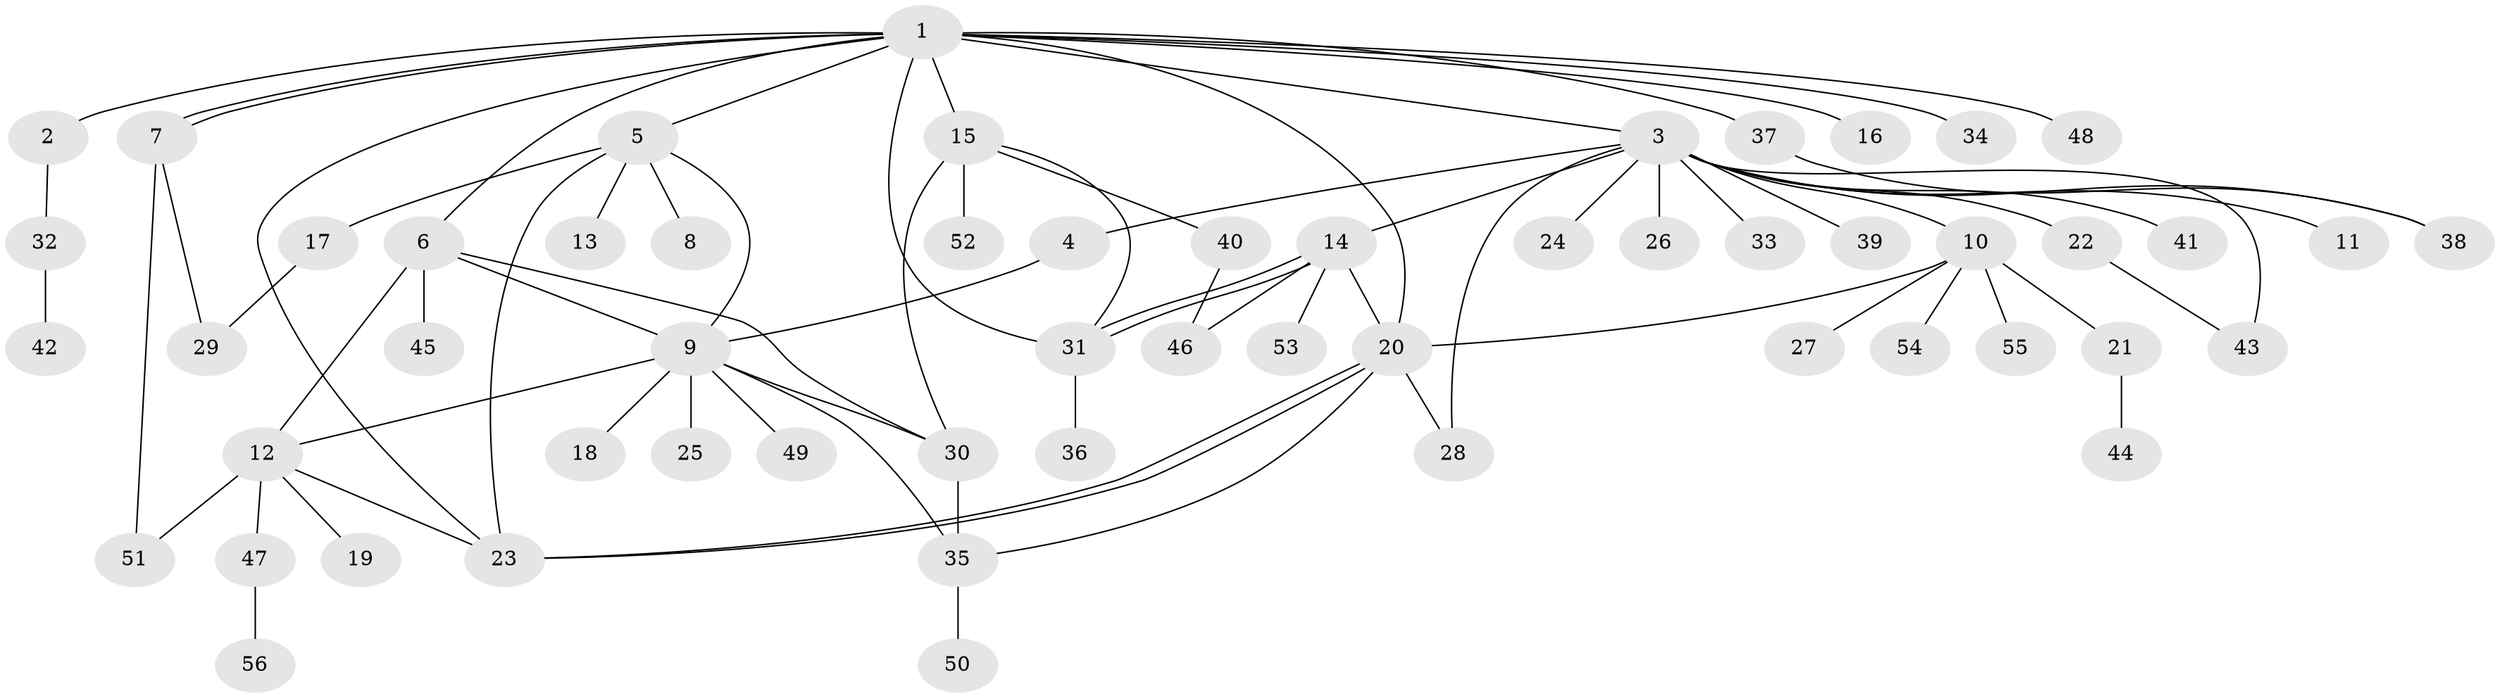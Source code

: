 // Generated by graph-tools (version 1.1) at 2025/26/03/09/25 03:26:05]
// undirected, 56 vertices, 78 edges
graph export_dot {
graph [start="1"]
  node [color=gray90,style=filled];
  1;
  2;
  3;
  4;
  5;
  6;
  7;
  8;
  9;
  10;
  11;
  12;
  13;
  14;
  15;
  16;
  17;
  18;
  19;
  20;
  21;
  22;
  23;
  24;
  25;
  26;
  27;
  28;
  29;
  30;
  31;
  32;
  33;
  34;
  35;
  36;
  37;
  38;
  39;
  40;
  41;
  42;
  43;
  44;
  45;
  46;
  47;
  48;
  49;
  50;
  51;
  52;
  53;
  54;
  55;
  56;
  1 -- 2;
  1 -- 3;
  1 -- 5;
  1 -- 6;
  1 -- 7;
  1 -- 7;
  1 -- 15;
  1 -- 16;
  1 -- 20;
  1 -- 23;
  1 -- 31;
  1 -- 34;
  1 -- 37;
  1 -- 48;
  2 -- 32;
  3 -- 4;
  3 -- 10;
  3 -- 11;
  3 -- 14;
  3 -- 22;
  3 -- 24;
  3 -- 26;
  3 -- 28;
  3 -- 33;
  3 -- 38;
  3 -- 39;
  3 -- 41;
  3 -- 43;
  4 -- 9;
  5 -- 8;
  5 -- 9;
  5 -- 13;
  5 -- 17;
  5 -- 23;
  6 -- 9;
  6 -- 12;
  6 -- 30;
  6 -- 45;
  7 -- 29;
  7 -- 51;
  9 -- 12;
  9 -- 18;
  9 -- 25;
  9 -- 30;
  9 -- 35;
  9 -- 49;
  10 -- 20;
  10 -- 21;
  10 -- 27;
  10 -- 54;
  10 -- 55;
  12 -- 19;
  12 -- 23;
  12 -- 47;
  12 -- 51;
  14 -- 20;
  14 -- 31;
  14 -- 31;
  14 -- 46;
  14 -- 53;
  15 -- 30;
  15 -- 31;
  15 -- 40;
  15 -- 52;
  17 -- 29;
  20 -- 23;
  20 -- 23;
  20 -- 28;
  20 -- 35;
  21 -- 44;
  22 -- 43;
  30 -- 35;
  31 -- 36;
  32 -- 42;
  35 -- 50;
  37 -- 38;
  40 -- 46;
  47 -- 56;
}
